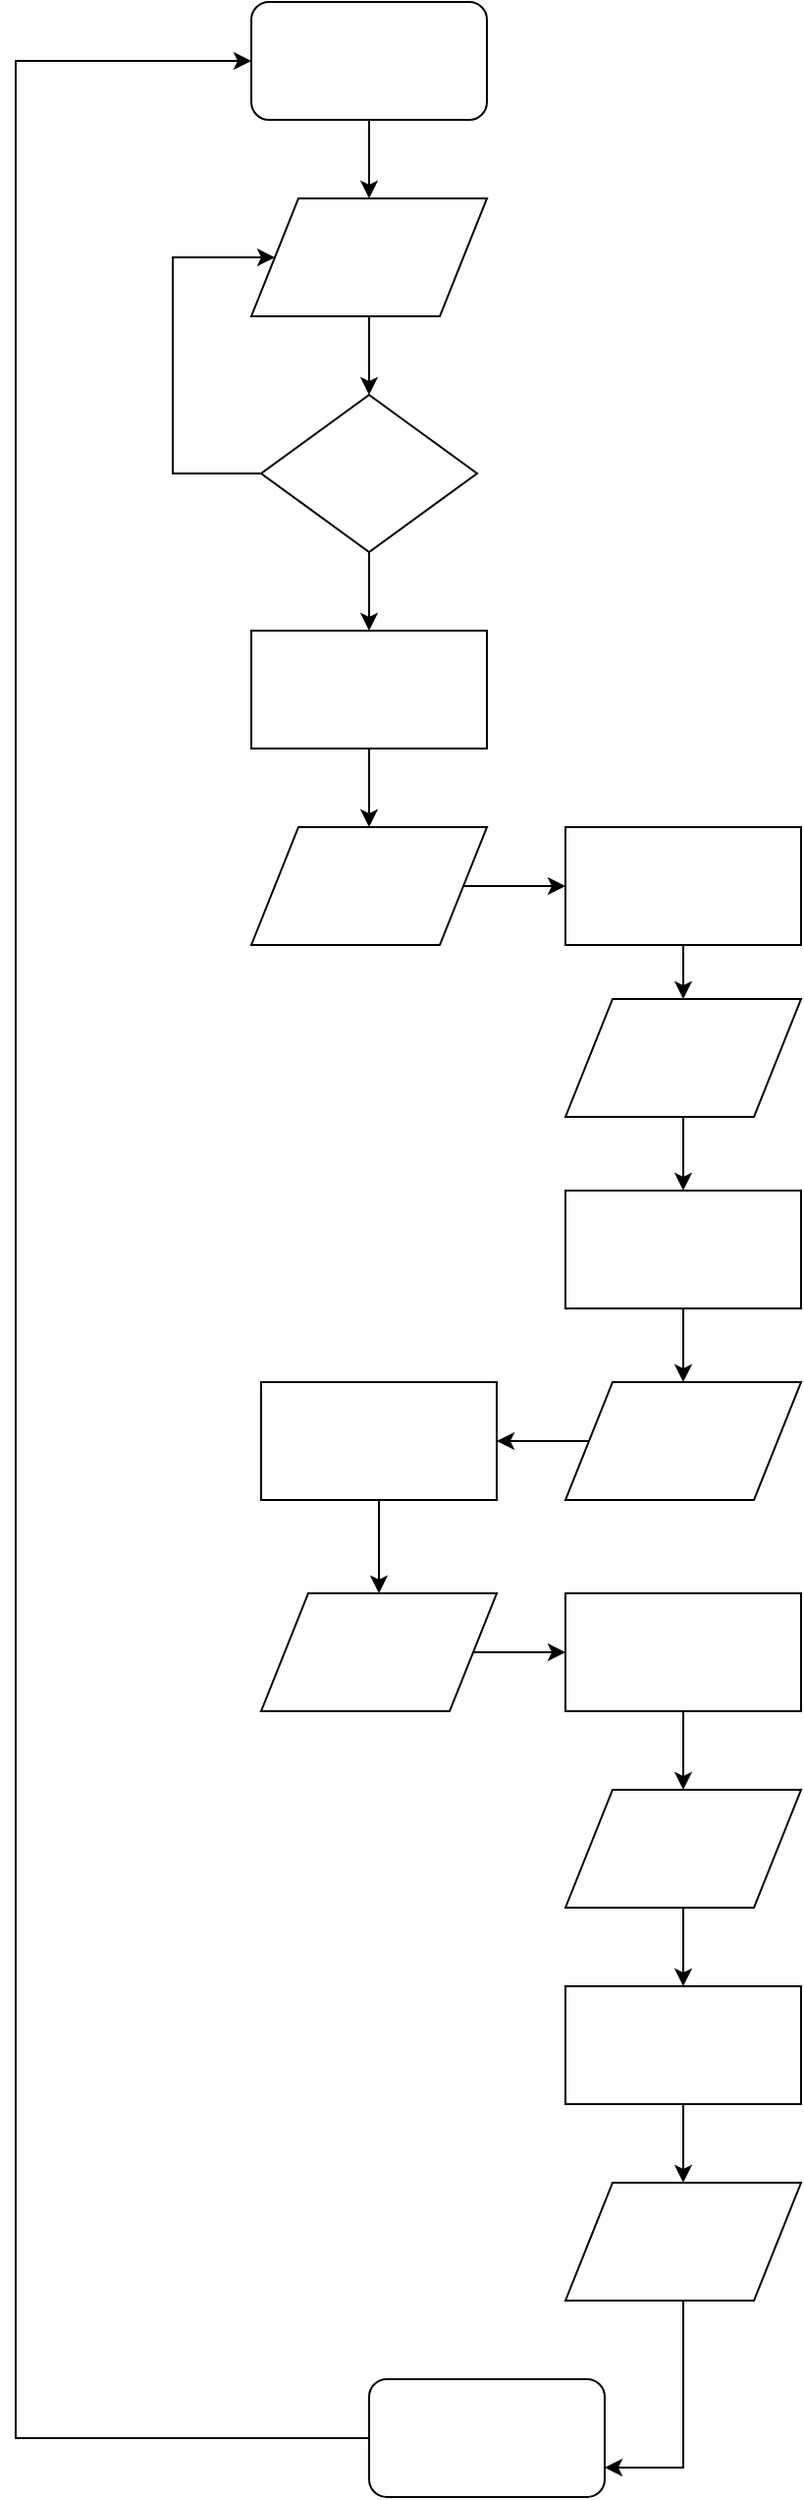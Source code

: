 <mxfile version="12.2.4" type="device" pages="1"><diagram id="A7WJZurbKRfEgn6_uoir" name="Page-1"><mxGraphModel dx="1310" dy="827" grid="1" gridSize="10" guides="1" tooltips="1" connect="1" arrows="1" fold="1" page="1" pageScale="1" pageWidth="850" pageHeight="1100" math="0" shadow="0"><root><mxCell id="0"/><mxCell id="1" parent="0"/><mxCell id="FZhaGhJvEJpFSw9MKUZP-7" value="" style="edgeStyle=orthogonalEdgeStyle;rounded=0;orthogonalLoop=1;jettySize=auto;html=1;" edge="1" parent="1" source="FZhaGhJvEJpFSw9MKUZP-2" target="FZhaGhJvEJpFSw9MKUZP-4"><mxGeometry relative="1" as="geometry"/></mxCell><mxCell id="FZhaGhJvEJpFSw9MKUZP-2" value="" style="rounded=1;whiteSpace=wrap;html=1;" vertex="1" parent="1"><mxGeometry x="340" y="40" width="120" height="60" as="geometry"/></mxCell><mxCell id="FZhaGhJvEJpFSw9MKUZP-8" value="" style="edgeStyle=orthogonalEdgeStyle;rounded=0;orthogonalLoop=1;jettySize=auto;html=1;" edge="1" parent="1" source="FZhaGhJvEJpFSw9MKUZP-4" target="FZhaGhJvEJpFSw9MKUZP-5"><mxGeometry relative="1" as="geometry"/></mxCell><mxCell id="FZhaGhJvEJpFSw9MKUZP-4" value="" style="shape=parallelogram;perimeter=parallelogramPerimeter;whiteSpace=wrap;html=1;" vertex="1" parent="1"><mxGeometry x="340" y="140" width="120" height="60" as="geometry"/></mxCell><mxCell id="FZhaGhJvEJpFSw9MKUZP-6" style="edgeStyle=orthogonalEdgeStyle;rounded=0;orthogonalLoop=1;jettySize=auto;html=1;entryX=0;entryY=0.5;entryDx=0;entryDy=0;exitX=0;exitY=0.5;exitDx=0;exitDy=0;" edge="1" parent="1" source="FZhaGhJvEJpFSw9MKUZP-5" target="FZhaGhJvEJpFSw9MKUZP-4"><mxGeometry relative="1" as="geometry"><Array as="points"><mxPoint x="300" y="280"/><mxPoint x="300" y="170"/></Array></mxGeometry></mxCell><mxCell id="FZhaGhJvEJpFSw9MKUZP-26" value="" style="edgeStyle=orthogonalEdgeStyle;rounded=0;orthogonalLoop=1;jettySize=auto;html=1;" edge="1" parent="1" source="FZhaGhJvEJpFSw9MKUZP-5" target="FZhaGhJvEJpFSw9MKUZP-25"><mxGeometry relative="1" as="geometry"/></mxCell><mxCell id="FZhaGhJvEJpFSw9MKUZP-5" value="" style="rhombus;whiteSpace=wrap;html=1;" vertex="1" parent="1"><mxGeometry x="345" y="240" width="110" height="80" as="geometry"/></mxCell><mxCell id="FZhaGhJvEJpFSw9MKUZP-12" value="" style="edgeStyle=orthogonalEdgeStyle;rounded=0;orthogonalLoop=1;jettySize=auto;html=1;" edge="1" parent="1" source="FZhaGhJvEJpFSw9MKUZP-9" target="FZhaGhJvEJpFSw9MKUZP-10"><mxGeometry relative="1" as="geometry"/></mxCell><mxCell id="FZhaGhJvEJpFSw9MKUZP-9" value="" style="shape=parallelogram;perimeter=parallelogramPerimeter;whiteSpace=wrap;html=1;" vertex="1" parent="1"><mxGeometry x="340" y="460" width="120" height="60" as="geometry"/></mxCell><mxCell id="FZhaGhJvEJpFSw9MKUZP-18" value="" style="edgeStyle=orthogonalEdgeStyle;rounded=0;orthogonalLoop=1;jettySize=auto;html=1;" edge="1" parent="1" source="FZhaGhJvEJpFSw9MKUZP-10" target="FZhaGhJvEJpFSw9MKUZP-17"><mxGeometry relative="1" as="geometry"/></mxCell><mxCell id="FZhaGhJvEJpFSw9MKUZP-10" value="" style="rounded=0;whiteSpace=wrap;html=1;" vertex="1" parent="1"><mxGeometry x="500" y="460" width="120" height="60" as="geometry"/></mxCell><mxCell id="FZhaGhJvEJpFSw9MKUZP-21" value="" style="edgeStyle=orthogonalEdgeStyle;rounded=0;orthogonalLoop=1;jettySize=auto;html=1;" edge="1" parent="1" source="FZhaGhJvEJpFSw9MKUZP-17" target="FZhaGhJvEJpFSw9MKUZP-20"><mxGeometry relative="1" as="geometry"/></mxCell><mxCell id="FZhaGhJvEJpFSw9MKUZP-17" value="" style="shape=parallelogram;perimeter=parallelogramPerimeter;whiteSpace=wrap;html=1;" vertex="1" parent="1"><mxGeometry x="500" y="547.5" width="120" height="60" as="geometry"/></mxCell><mxCell id="FZhaGhJvEJpFSw9MKUZP-29" value="" style="edgeStyle=orthogonalEdgeStyle;rounded=0;orthogonalLoop=1;jettySize=auto;html=1;" edge="1" parent="1" source="FZhaGhJvEJpFSw9MKUZP-19" target="FZhaGhJvEJpFSw9MKUZP-28"><mxGeometry relative="1" as="geometry"/></mxCell><mxCell id="FZhaGhJvEJpFSw9MKUZP-19" value="" style="shape=parallelogram;perimeter=parallelogramPerimeter;whiteSpace=wrap;html=1;" vertex="1" parent="1"><mxGeometry x="500" y="742.5" width="120" height="60" as="geometry"/></mxCell><mxCell id="FZhaGhJvEJpFSw9MKUZP-23" value="" style="edgeStyle=orthogonalEdgeStyle;rounded=0;orthogonalLoop=1;jettySize=auto;html=1;" edge="1" parent="1" source="FZhaGhJvEJpFSw9MKUZP-20" target="FZhaGhJvEJpFSw9MKUZP-19"><mxGeometry relative="1" as="geometry"/></mxCell><mxCell id="FZhaGhJvEJpFSw9MKUZP-20" value="" style="rounded=0;whiteSpace=wrap;html=1;" vertex="1" parent="1"><mxGeometry x="500" y="645" width="120" height="60" as="geometry"/></mxCell><mxCell id="FZhaGhJvEJpFSw9MKUZP-27" value="" style="edgeStyle=orthogonalEdgeStyle;rounded=0;orthogonalLoop=1;jettySize=auto;html=1;" edge="1" parent="1" source="FZhaGhJvEJpFSw9MKUZP-25" target="FZhaGhJvEJpFSw9MKUZP-9"><mxGeometry relative="1" as="geometry"/></mxCell><mxCell id="FZhaGhJvEJpFSw9MKUZP-25" value="" style="rounded=0;whiteSpace=wrap;html=1;" vertex="1" parent="1"><mxGeometry x="340" y="360" width="120" height="60" as="geometry"/></mxCell><mxCell id="FZhaGhJvEJpFSw9MKUZP-31" value="" style="edgeStyle=orthogonalEdgeStyle;rounded=0;orthogonalLoop=1;jettySize=auto;html=1;" edge="1" parent="1" source="FZhaGhJvEJpFSw9MKUZP-28" target="FZhaGhJvEJpFSw9MKUZP-30"><mxGeometry relative="1" as="geometry"/></mxCell><mxCell id="FZhaGhJvEJpFSw9MKUZP-28" value="" style="rounded=0;whiteSpace=wrap;html=1;" vertex="1" parent="1"><mxGeometry x="345" y="742.5" width="120" height="60" as="geometry"/></mxCell><mxCell id="FZhaGhJvEJpFSw9MKUZP-33" value="" style="edgeStyle=orthogonalEdgeStyle;rounded=0;orthogonalLoop=1;jettySize=auto;html=1;" edge="1" parent="1" source="FZhaGhJvEJpFSw9MKUZP-30" target="FZhaGhJvEJpFSw9MKUZP-32"><mxGeometry relative="1" as="geometry"/></mxCell><mxCell id="FZhaGhJvEJpFSw9MKUZP-30" value="" style="shape=parallelogram;perimeter=parallelogramPerimeter;whiteSpace=wrap;html=1;" vertex="1" parent="1"><mxGeometry x="345" y="850" width="120" height="60" as="geometry"/></mxCell><mxCell id="FZhaGhJvEJpFSw9MKUZP-35" value="" style="edgeStyle=orthogonalEdgeStyle;rounded=0;orthogonalLoop=1;jettySize=auto;html=1;" edge="1" parent="1" source="FZhaGhJvEJpFSw9MKUZP-32" target="FZhaGhJvEJpFSw9MKUZP-34"><mxGeometry relative="1" as="geometry"/></mxCell><mxCell id="FZhaGhJvEJpFSw9MKUZP-32" value="" style="rounded=0;whiteSpace=wrap;html=1;" vertex="1" parent="1"><mxGeometry x="500" y="850" width="120" height="60" as="geometry"/></mxCell><mxCell id="FZhaGhJvEJpFSw9MKUZP-37" value="" style="edgeStyle=orthogonalEdgeStyle;rounded=0;orthogonalLoop=1;jettySize=auto;html=1;" edge="1" parent="1" source="FZhaGhJvEJpFSw9MKUZP-34" target="FZhaGhJvEJpFSw9MKUZP-36"><mxGeometry relative="1" as="geometry"/></mxCell><mxCell id="FZhaGhJvEJpFSw9MKUZP-34" value="" style="shape=parallelogram;perimeter=parallelogramPerimeter;whiteSpace=wrap;html=1;" vertex="1" parent="1"><mxGeometry x="500" y="950" width="120" height="60" as="geometry"/></mxCell><mxCell id="FZhaGhJvEJpFSw9MKUZP-39" value="" style="edgeStyle=orthogonalEdgeStyle;rounded=0;orthogonalLoop=1;jettySize=auto;html=1;" edge="1" parent="1" source="FZhaGhJvEJpFSw9MKUZP-36" target="FZhaGhJvEJpFSw9MKUZP-38"><mxGeometry relative="1" as="geometry"/></mxCell><mxCell id="FZhaGhJvEJpFSw9MKUZP-36" value="" style="rounded=0;whiteSpace=wrap;html=1;" vertex="1" parent="1"><mxGeometry x="500" y="1050" width="120" height="60" as="geometry"/></mxCell><mxCell id="FZhaGhJvEJpFSw9MKUZP-43" style="edgeStyle=orthogonalEdgeStyle;rounded=0;orthogonalLoop=1;jettySize=auto;html=1;exitX=0.5;exitY=1;exitDx=0;exitDy=0;entryX=1;entryY=0.75;entryDx=0;entryDy=0;" edge="1" parent="1" source="FZhaGhJvEJpFSw9MKUZP-38" target="FZhaGhJvEJpFSw9MKUZP-40"><mxGeometry relative="1" as="geometry"/></mxCell><mxCell id="FZhaGhJvEJpFSw9MKUZP-38" value="" style="shape=parallelogram;perimeter=parallelogramPerimeter;whiteSpace=wrap;html=1;" vertex="1" parent="1"><mxGeometry x="500" y="1150" width="120" height="60" as="geometry"/></mxCell><mxCell id="FZhaGhJvEJpFSw9MKUZP-44" style="edgeStyle=orthogonalEdgeStyle;rounded=0;orthogonalLoop=1;jettySize=auto;html=1;entryX=0;entryY=0.5;entryDx=0;entryDy=0;" edge="1" parent="1" source="FZhaGhJvEJpFSw9MKUZP-40" target="FZhaGhJvEJpFSw9MKUZP-2"><mxGeometry relative="1" as="geometry"><Array as="points"><mxPoint x="220" y="1280"/><mxPoint x="220" y="70"/></Array></mxGeometry></mxCell><mxCell id="FZhaGhJvEJpFSw9MKUZP-40" value="" style="rounded=1;whiteSpace=wrap;html=1;" vertex="1" parent="1"><mxGeometry x="400" y="1250" width="120" height="60" as="geometry"/></mxCell></root></mxGraphModel></diagram></mxfile>